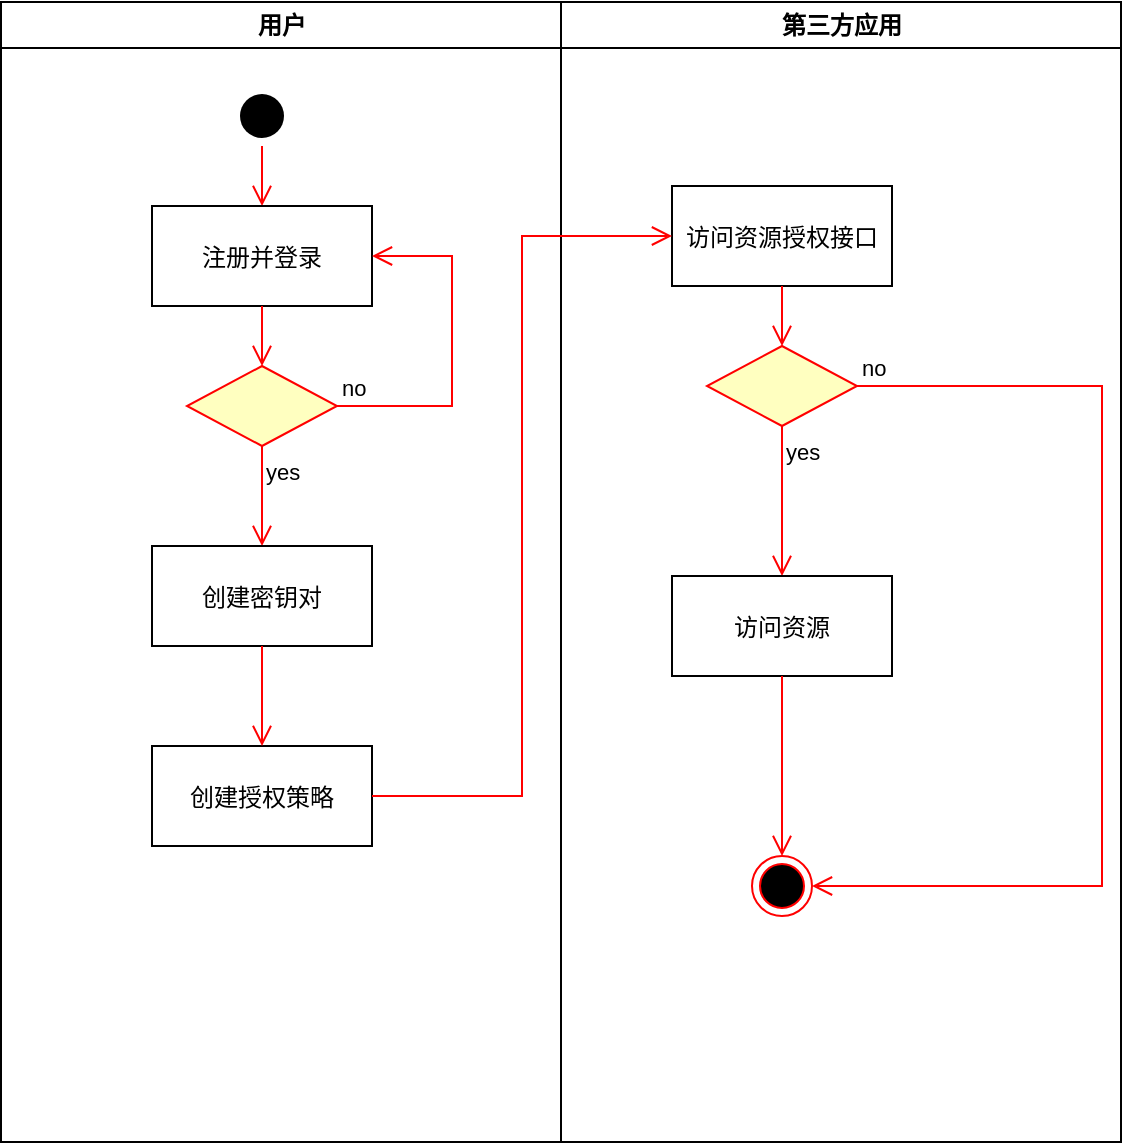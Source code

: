 <mxfile version="21.6.8" type="github">
  <diagram name="Page-1" id="e7e014a7-5840-1c2e-5031-d8a46d1fe8dd">
    <mxGraphModel dx="831" dy="703" grid="1" gridSize="10" guides="1" tooltips="1" connect="1" arrows="1" fold="1" page="1" pageScale="1" pageWidth="1169" pageHeight="826" background="none" math="0" shadow="0">
      <root>
        <mxCell id="0" />
        <mxCell id="1" parent="0" />
        <mxCell id="2" value="用户" style="swimlane;whiteSpace=wrap" parent="1" vertex="1">
          <mxGeometry x="164.5" y="128" width="280" height="570" as="geometry" />
        </mxCell>
        <mxCell id="IQuTiB4CpLmrbH2Nv3R--63" value="" style="ellipse;shape=startState;fillColor=#000000;strokeColor=none;" vertex="1" parent="2">
          <mxGeometry x="115.5" y="42" width="30" height="30" as="geometry" />
        </mxCell>
        <mxCell id="IQuTiB4CpLmrbH2Nv3R--64" value="" style="edgeStyle=elbowEdgeStyle;elbow=horizontal;verticalAlign=bottom;endArrow=open;endSize=8;strokeColor=#FF0000;endFill=1;rounded=0" edge="1" parent="2" source="IQuTiB4CpLmrbH2Nv3R--63" target="IQuTiB4CpLmrbH2Nv3R--65">
          <mxGeometry x="100" y="40" as="geometry">
            <mxPoint x="15" y="200" as="targetPoint" />
          </mxGeometry>
        </mxCell>
        <mxCell id="IQuTiB4CpLmrbH2Nv3R--65" value="注册并登录" style="" vertex="1" parent="2">
          <mxGeometry x="75.5" y="102" width="110" height="50" as="geometry" />
        </mxCell>
        <mxCell id="IQuTiB4CpLmrbH2Nv3R--67" value="" style="rhombus;whiteSpace=wrap;html=1;fontColor=#000000;fillColor=#ffffc0;strokeColor=#ff0000;" vertex="1" parent="2">
          <mxGeometry x="93" y="182" width="75" height="40" as="geometry" />
        </mxCell>
        <mxCell id="IQuTiB4CpLmrbH2Nv3R--68" value="no" style="edgeStyle=orthogonalEdgeStyle;html=1;align=left;verticalAlign=bottom;endArrow=open;endSize=8;strokeColor=#ff0000;rounded=0;entryX=1;entryY=0.5;entryDx=0;entryDy=0;exitX=1;exitY=0.5;exitDx=0;exitDy=0;" edge="1" parent="2" source="IQuTiB4CpLmrbH2Nv3R--67" target="IQuTiB4CpLmrbH2Nv3R--65">
          <mxGeometry x="-1" relative="1" as="geometry">
            <mxPoint x="265.5" y="282" as="targetPoint" />
            <Array as="points">
              <mxPoint x="225.5" y="202" />
              <mxPoint x="225.5" y="127" />
            </Array>
          </mxGeometry>
        </mxCell>
        <mxCell id="IQuTiB4CpLmrbH2Nv3R--69" value="yes" style="edgeStyle=orthogonalEdgeStyle;html=1;align=left;verticalAlign=top;endArrow=open;endSize=8;strokeColor=#ff0000;rounded=0;entryX=0.5;entryY=0;entryDx=0;entryDy=0;" edge="1" parent="2" source="IQuTiB4CpLmrbH2Nv3R--67" target="IQuTiB4CpLmrbH2Nv3R--71">
          <mxGeometry x="-1" relative="1" as="geometry">
            <mxPoint x="125.5" y="362" as="targetPoint" />
            <Array as="points">
              <mxPoint x="130.5" y="272" />
            </Array>
            <mxPoint as="offset" />
          </mxGeometry>
        </mxCell>
        <mxCell id="IQuTiB4CpLmrbH2Nv3R--70" value="" style="edgeStyle=elbowEdgeStyle;elbow=horizontal;verticalAlign=bottom;endArrow=open;endSize=8;strokeColor=#FF0000;endFill=1;rounded=0;entryX=0.5;entryY=0;entryDx=0;entryDy=0;exitX=0.5;exitY=1;exitDx=0;exitDy=0;" edge="1" parent="2" source="IQuTiB4CpLmrbH2Nv3R--65" target="IQuTiB4CpLmrbH2Nv3R--67">
          <mxGeometry x="100" y="40" as="geometry">
            <mxPoint x="130" y="282" as="targetPoint" />
            <mxPoint x="130" y="202" as="sourcePoint" />
          </mxGeometry>
        </mxCell>
        <mxCell id="IQuTiB4CpLmrbH2Nv3R--71" value="创建密钥对" style="" vertex="1" parent="2">
          <mxGeometry x="75.5" y="272" width="110" height="50" as="geometry" />
        </mxCell>
        <mxCell id="IQuTiB4CpLmrbH2Nv3R--72" value="创建授权策略" style="" vertex="1" parent="2">
          <mxGeometry x="75.5" y="372" width="110" height="50" as="geometry" />
        </mxCell>
        <mxCell id="IQuTiB4CpLmrbH2Nv3R--73" value="" style="edgeStyle=elbowEdgeStyle;elbow=horizontal;verticalAlign=bottom;endArrow=open;endSize=8;strokeColor=#FF0000;endFill=1;rounded=0;entryX=0.5;entryY=0;entryDx=0;entryDy=0;exitX=0.5;exitY=1;exitDx=0;exitDy=0;" edge="1" parent="2" source="IQuTiB4CpLmrbH2Nv3R--71" target="IQuTiB4CpLmrbH2Nv3R--72">
          <mxGeometry x="100" y="40" as="geometry">
            <mxPoint x="140.5" y="192" as="targetPoint" />
            <mxPoint x="140.5" y="162" as="sourcePoint" />
          </mxGeometry>
        </mxCell>
        <mxCell id="3" value="第三方应用" style="swimlane;whiteSpace=wrap" parent="1" vertex="1">
          <mxGeometry x="444.5" y="128" width="280" height="570" as="geometry" />
        </mxCell>
        <mxCell id="IQuTiB4CpLmrbH2Nv3R--77" value="访问资源授权接口" style="" vertex="1" parent="3">
          <mxGeometry x="55.5" y="92" width="110" height="50" as="geometry" />
        </mxCell>
        <mxCell id="IQuTiB4CpLmrbH2Nv3R--78" value="" style="rhombus;whiteSpace=wrap;html=1;fontColor=#000000;fillColor=#ffffc0;strokeColor=#ff0000;" vertex="1" parent="3">
          <mxGeometry x="73" y="172" width="75" height="40" as="geometry" />
        </mxCell>
        <mxCell id="IQuTiB4CpLmrbH2Nv3R--79" value="no" style="edgeStyle=orthogonalEdgeStyle;html=1;align=left;verticalAlign=bottom;endArrow=open;endSize=8;strokeColor=#ff0000;rounded=0;entryX=1;entryY=0.5;entryDx=0;entryDy=0;exitX=1;exitY=0.5;exitDx=0;exitDy=0;" edge="1" parent="3" source="IQuTiB4CpLmrbH2Nv3R--78" target="IQuTiB4CpLmrbH2Nv3R--83">
          <mxGeometry x="-1" relative="1" as="geometry">
            <mxPoint x="245.5" y="272" as="targetPoint" />
            <Array as="points">
              <mxPoint x="270.5" y="192" />
              <mxPoint x="270.5" y="442" />
            </Array>
          </mxGeometry>
        </mxCell>
        <mxCell id="IQuTiB4CpLmrbH2Nv3R--80" value="" style="edgeStyle=elbowEdgeStyle;elbow=horizontal;verticalAlign=bottom;endArrow=open;endSize=8;strokeColor=#FF0000;endFill=1;rounded=0;entryX=0.5;entryY=0;entryDx=0;entryDy=0;exitX=0.5;exitY=1;exitDx=0;exitDy=0;" edge="1" parent="3" source="IQuTiB4CpLmrbH2Nv3R--77" target="IQuTiB4CpLmrbH2Nv3R--78">
          <mxGeometry x="-180" y="40" as="geometry">
            <mxPoint x="110" y="272" as="targetPoint" />
            <mxPoint x="110" y="192" as="sourcePoint" />
          </mxGeometry>
        </mxCell>
        <mxCell id="IQuTiB4CpLmrbH2Nv3R--81" value="yes" style="edgeStyle=orthogonalEdgeStyle;html=1;align=left;verticalAlign=top;endArrow=open;endSize=8;strokeColor=#ff0000;rounded=0;exitX=0.5;exitY=1;exitDx=0;exitDy=0;" edge="1" parent="3" source="IQuTiB4CpLmrbH2Nv3R--78">
          <mxGeometry x="-1" relative="1" as="geometry">
            <mxPoint x="110.5" y="287" as="targetPoint" />
            <mxPoint x="-124.5" y="227" as="sourcePoint" />
            <Array as="points">
              <mxPoint x="110.5" y="277" />
            </Array>
            <mxPoint as="offset" />
          </mxGeometry>
        </mxCell>
        <mxCell id="IQuTiB4CpLmrbH2Nv3R--82" value="访问资源" style="" vertex="1" parent="3">
          <mxGeometry x="55.5" y="287" width="110" height="50" as="geometry" />
        </mxCell>
        <mxCell id="IQuTiB4CpLmrbH2Nv3R--83" value="" style="ellipse;shape=endState;fillColor=#000000;strokeColor=#ff0000" vertex="1" parent="3">
          <mxGeometry x="95.5" y="427" width="30" height="30" as="geometry" />
        </mxCell>
        <mxCell id="IQuTiB4CpLmrbH2Nv3R--84" value="" style="edgeStyle=elbowEdgeStyle;elbow=horizontal;verticalAlign=bottom;endArrow=open;endSize=8;strokeColor=#FF0000;endFill=1;rounded=0;entryX=0.5;entryY=0;entryDx=0;entryDy=0;exitX=0.5;exitY=1;exitDx=0;exitDy=0;" edge="1" parent="3" source="IQuTiB4CpLmrbH2Nv3R--82" target="IQuTiB4CpLmrbH2Nv3R--83">
          <mxGeometry x="-180" y="40" as="geometry">
            <mxPoint x="-125" y="477" as="targetPoint" />
            <mxPoint x="-125" y="427" as="sourcePoint" />
          </mxGeometry>
        </mxCell>
        <mxCell id="IQuTiB4CpLmrbH2Nv3R--89" value="" style="edgeStyle=elbowEdgeStyle;elbow=horizontal;verticalAlign=bottom;endArrow=open;endSize=8;strokeColor=#FF0000;endFill=1;rounded=0;entryX=0;entryY=0.5;entryDx=0;entryDy=0;exitX=1;exitY=0.5;exitDx=0;exitDy=0;" edge="1" parent="1" source="IQuTiB4CpLmrbH2Nv3R--72" target="IQuTiB4CpLmrbH2Nv3R--77">
          <mxGeometry x="100" y="40" as="geometry">
            <mxPoint x="305.5" y="510" as="targetPoint" />
            <mxPoint x="305.5" y="460" as="sourcePoint" />
          </mxGeometry>
        </mxCell>
      </root>
    </mxGraphModel>
  </diagram>
</mxfile>
